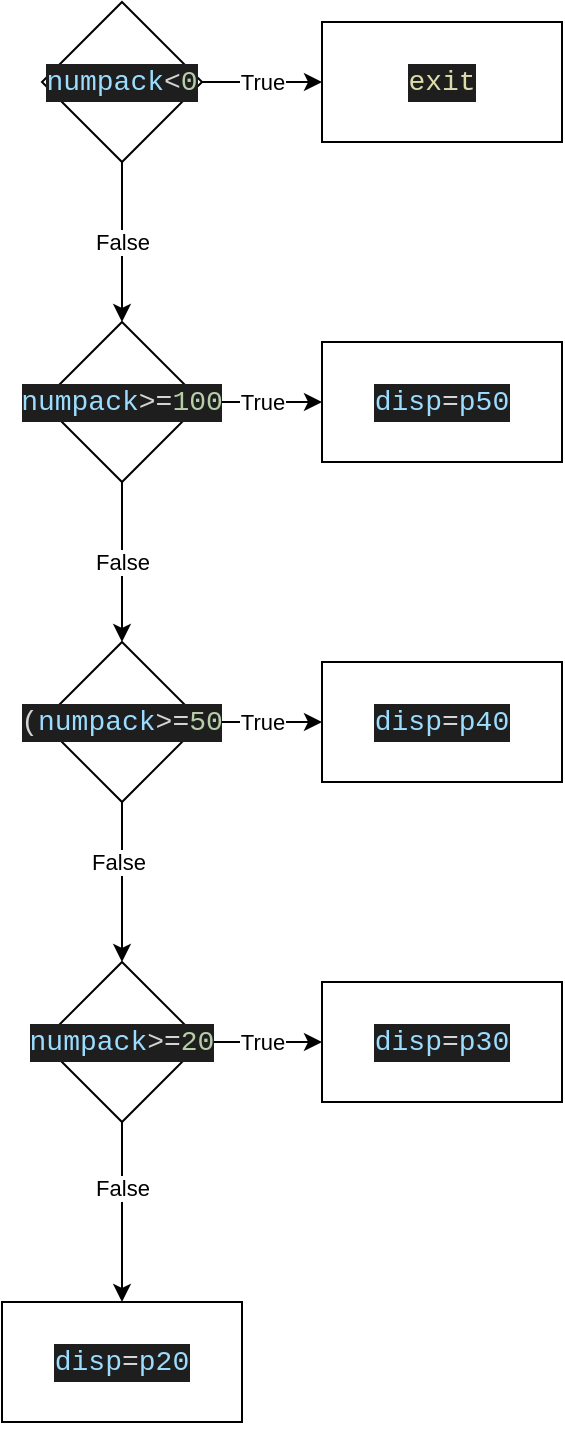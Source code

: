 <mxfile version="16.6.0" type="github">
  <diagram id="Bt2R53HCwc1p0AAuu8QU" name="Page-1">
    <mxGraphModel dx="1038" dy="547" grid="1" gridSize="10" guides="1" tooltips="1" connect="1" arrows="1" fold="1" page="1" pageScale="1" pageWidth="850" pageHeight="1100" math="0" shadow="0">
      <root>
        <mxCell id="0" />
        <mxCell id="1" parent="0" />
        <mxCell id="2EdHm6wu1IKPvJ2xo4M--3" value="True" style="edgeStyle=orthogonalEdgeStyle;rounded=0;orthogonalLoop=1;jettySize=auto;html=1;" edge="1" parent="1" source="2EdHm6wu1IKPvJ2xo4M--1" target="2EdHm6wu1IKPvJ2xo4M--2">
          <mxGeometry relative="1" as="geometry" />
        </mxCell>
        <mxCell id="2EdHm6wu1IKPvJ2xo4M--5" value="False" style="edgeStyle=orthogonalEdgeStyle;rounded=0;orthogonalLoop=1;jettySize=auto;html=1;" edge="1" parent="1" source="2EdHm6wu1IKPvJ2xo4M--1" target="2EdHm6wu1IKPvJ2xo4M--4">
          <mxGeometry relative="1" as="geometry" />
        </mxCell>
        <mxCell id="2EdHm6wu1IKPvJ2xo4M--1" value="&lt;div style=&quot;color: rgb(212 , 212 , 212) ; background-color: rgb(30 , 30 , 30) ; font-family: &amp;#34;consolas&amp;#34; , &amp;#34;courier new&amp;#34; , monospace ; font-size: 14px ; line-height: 19px&quot;&gt;&lt;span style=&quot;color: #9cdcfe&quot;&gt;numpack&lt;/span&gt;&amp;lt;&lt;span style=&quot;color: #b5cea8&quot;&gt;0&lt;/span&gt;&lt;/div&gt;" style="rhombus;whiteSpace=wrap;html=1;" vertex="1" parent="1">
          <mxGeometry x="40" y="40" width="80" height="80" as="geometry" />
        </mxCell>
        <mxCell id="2EdHm6wu1IKPvJ2xo4M--2" value="&lt;div style=&quot;color: rgb(212 , 212 , 212) ; background-color: rgb(30 , 30 , 30) ; font-family: &amp;#34;consolas&amp;#34; , &amp;#34;courier new&amp;#34; , monospace ; font-size: 14px ; line-height: 19px&quot;&gt;&lt;span style=&quot;color: #dcdcaa&quot;&gt;exit&lt;/span&gt;&lt;/div&gt;" style="whiteSpace=wrap;html=1;" vertex="1" parent="1">
          <mxGeometry x="180" y="50" width="120" height="60" as="geometry" />
        </mxCell>
        <mxCell id="2EdHm6wu1IKPvJ2xo4M--7" value="True" style="edgeStyle=orthogonalEdgeStyle;rounded=0;orthogonalLoop=1;jettySize=auto;html=1;" edge="1" parent="1" source="2EdHm6wu1IKPvJ2xo4M--4" target="2EdHm6wu1IKPvJ2xo4M--6">
          <mxGeometry relative="1" as="geometry" />
        </mxCell>
        <mxCell id="2EdHm6wu1IKPvJ2xo4M--9" value="False" style="edgeStyle=orthogonalEdgeStyle;rounded=0;orthogonalLoop=1;jettySize=auto;html=1;" edge="1" parent="1" source="2EdHm6wu1IKPvJ2xo4M--4" target="2EdHm6wu1IKPvJ2xo4M--8">
          <mxGeometry relative="1" as="geometry" />
        </mxCell>
        <mxCell id="2EdHm6wu1IKPvJ2xo4M--4" value="&lt;div style=&quot;color: rgb(212 , 212 , 212) ; background-color: rgb(30 , 30 , 30) ; font-family: &amp;#34;consolas&amp;#34; , &amp;#34;courier new&amp;#34; , monospace ; font-size: 14px ; line-height: 19px&quot;&gt;&lt;span style=&quot;color: #9cdcfe&quot;&gt;numpack&lt;/span&gt;&amp;gt;=&lt;span style=&quot;color: #b5cea8&quot;&gt;100&lt;/span&gt;&lt;/div&gt;" style="rhombus;whiteSpace=wrap;html=1;" vertex="1" parent="1">
          <mxGeometry x="40" y="200" width="80" height="80" as="geometry" />
        </mxCell>
        <mxCell id="2EdHm6wu1IKPvJ2xo4M--6" value="&lt;div style=&quot;color: rgb(212 , 212 , 212) ; background-color: rgb(30 , 30 , 30) ; font-family: &amp;#34;consolas&amp;#34; , &amp;#34;courier new&amp;#34; , monospace ; font-size: 14px ; line-height: 19px&quot;&gt;&lt;span style=&quot;color: #9cdcfe&quot;&gt;disp&lt;/span&gt;=&lt;span style=&quot;color: #9cdcfe&quot;&gt;p50&lt;/span&gt;&lt;/div&gt;" style="whiteSpace=wrap;html=1;" vertex="1" parent="1">
          <mxGeometry x="180" y="210" width="120" height="60" as="geometry" />
        </mxCell>
        <mxCell id="2EdHm6wu1IKPvJ2xo4M--11" value="True" style="edgeStyle=orthogonalEdgeStyle;rounded=0;orthogonalLoop=1;jettySize=auto;html=1;" edge="1" parent="1" source="2EdHm6wu1IKPvJ2xo4M--8" target="2EdHm6wu1IKPvJ2xo4M--10">
          <mxGeometry relative="1" as="geometry">
            <Array as="points">
              <mxPoint x="150" y="400" />
              <mxPoint x="150" y="400" />
            </Array>
          </mxGeometry>
        </mxCell>
        <mxCell id="2EdHm6wu1IKPvJ2xo4M--13" value="" style="edgeStyle=orthogonalEdgeStyle;rounded=0;orthogonalLoop=1;jettySize=auto;html=1;" edge="1" parent="1" source="2EdHm6wu1IKPvJ2xo4M--8" target="2EdHm6wu1IKPvJ2xo4M--12">
          <mxGeometry relative="1" as="geometry" />
        </mxCell>
        <mxCell id="2EdHm6wu1IKPvJ2xo4M--16" value="False" style="edgeLabel;html=1;align=center;verticalAlign=middle;resizable=0;points=[];" vertex="1" connectable="0" parent="2EdHm6wu1IKPvJ2xo4M--13">
          <mxGeometry x="-0.255" y="-2" relative="1" as="geometry">
            <mxPoint as="offset" />
          </mxGeometry>
        </mxCell>
        <mxCell id="2EdHm6wu1IKPvJ2xo4M--8" value="&lt;div style=&quot;color: rgb(212 , 212 , 212) ; background-color: rgb(30 , 30 , 30) ; font-family: &amp;#34;consolas&amp;#34; , &amp;#34;courier new&amp;#34; , monospace ; font-size: 14px ; line-height: 19px&quot;&gt;(&lt;span style=&quot;color: #9cdcfe&quot;&gt;numpack&lt;/span&gt;&amp;gt;=&lt;span style=&quot;color: #b5cea8&quot;&gt;50&lt;/span&gt;&lt;/div&gt;" style="rhombus;whiteSpace=wrap;html=1;" vertex="1" parent="1">
          <mxGeometry x="40" y="360" width="80" height="80" as="geometry" />
        </mxCell>
        <mxCell id="2EdHm6wu1IKPvJ2xo4M--10" value="&#xa;&#xa;&lt;div style=&quot;color: rgb(212, 212, 212); background-color: rgb(30, 30, 30); font-family: consolas, &amp;quot;courier new&amp;quot;, monospace; font-weight: normal; font-size: 14px; line-height: 19px;&quot;&gt;&lt;div&gt;&lt;span style=&quot;color: #9cdcfe&quot;&gt;disp&lt;/span&gt;&lt;span style=&quot;color: #d4d4d4&quot;&gt;=&lt;/span&gt;&lt;span style=&quot;color: #9cdcfe&quot;&gt;p40&lt;/span&gt;&lt;/div&gt;&lt;/div&gt;&#xa;&#xa;" style="whiteSpace=wrap;html=1;" vertex="1" parent="1">
          <mxGeometry x="180" y="370" width="120" height="60" as="geometry" />
        </mxCell>
        <mxCell id="2EdHm6wu1IKPvJ2xo4M--15" value="True" style="edgeStyle=orthogonalEdgeStyle;rounded=0;orthogonalLoop=1;jettySize=auto;html=1;" edge="1" parent="1" source="2EdHm6wu1IKPvJ2xo4M--12" target="2EdHm6wu1IKPvJ2xo4M--14">
          <mxGeometry relative="1" as="geometry" />
        </mxCell>
        <mxCell id="2EdHm6wu1IKPvJ2xo4M--18" value="" style="edgeStyle=orthogonalEdgeStyle;rounded=0;orthogonalLoop=1;jettySize=auto;html=1;" edge="1" parent="1" source="2EdHm6wu1IKPvJ2xo4M--12" target="2EdHm6wu1IKPvJ2xo4M--17">
          <mxGeometry relative="1" as="geometry" />
        </mxCell>
        <mxCell id="2EdHm6wu1IKPvJ2xo4M--19" value="False" style="edgeLabel;html=1;align=center;verticalAlign=middle;resizable=0;points=[];" vertex="1" connectable="0" parent="2EdHm6wu1IKPvJ2xo4M--18">
          <mxGeometry x="-0.267" relative="1" as="geometry">
            <mxPoint as="offset" />
          </mxGeometry>
        </mxCell>
        <mxCell id="2EdHm6wu1IKPvJ2xo4M--12" value="&lt;div style=&quot;color: rgb(212 , 212 , 212) ; background-color: rgb(30 , 30 , 30) ; font-family: &amp;#34;consolas&amp;#34; , &amp;#34;courier new&amp;#34; , monospace ; font-size: 14px ; line-height: 19px&quot;&gt;&lt;span style=&quot;color: #9cdcfe&quot;&gt;numpack&lt;/span&gt;&amp;gt;=&lt;span style=&quot;color: #b5cea8&quot;&gt;20&lt;/span&gt;&lt;/div&gt;" style="rhombus;whiteSpace=wrap;html=1;" vertex="1" parent="1">
          <mxGeometry x="40" y="520" width="80" height="80" as="geometry" />
        </mxCell>
        <mxCell id="2EdHm6wu1IKPvJ2xo4M--14" value="&lt;div style=&quot;color: rgb(212 , 212 , 212) ; background-color: rgb(30 , 30 , 30) ; font-family: &amp;#34;consolas&amp;#34; , &amp;#34;courier new&amp;#34; , monospace ; font-size: 14px ; line-height: 19px&quot;&gt;&lt;span style=&quot;color: #9cdcfe&quot;&gt;disp&lt;/span&gt;=&lt;span style=&quot;color: #9cdcfe&quot;&gt;p30&lt;/span&gt;&lt;/div&gt;" style="whiteSpace=wrap;html=1;" vertex="1" parent="1">
          <mxGeometry x="180" y="530" width="120" height="60" as="geometry" />
        </mxCell>
        <mxCell id="2EdHm6wu1IKPvJ2xo4M--17" value="&#xa;&#xa;&lt;div style=&quot;color: rgb(212, 212, 212); background-color: rgb(30, 30, 30); font-family: consolas, &amp;quot;courier new&amp;quot;, monospace; font-weight: normal; font-size: 14px; line-height: 19px;&quot;&gt;&lt;div&gt;&lt;span style=&quot;color: #9cdcfe&quot;&gt;disp&lt;/span&gt;&lt;span style=&quot;color: #d4d4d4&quot;&gt;=&lt;/span&gt;&lt;span style=&quot;color: #9cdcfe&quot;&gt;p20&lt;/span&gt;&lt;/div&gt;&lt;/div&gt;&#xa;&#xa;" style="whiteSpace=wrap;html=1;" vertex="1" parent="1">
          <mxGeometry x="20" y="690" width="120" height="60" as="geometry" />
        </mxCell>
      </root>
    </mxGraphModel>
  </diagram>
</mxfile>
